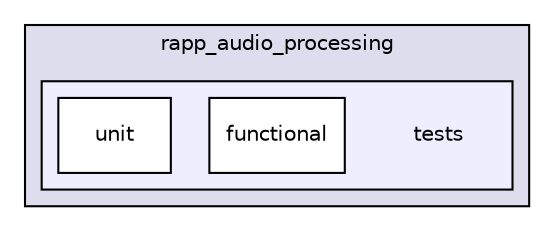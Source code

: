 digraph "/home/travis/rapp_temp/rapp-platform/rapp_audio_processing/tests" {
  compound=true
  node [ fontsize="10", fontname="Helvetica"];
  edge [ labelfontsize="10", labelfontname="Helvetica"];
  subgraph clusterdir_b5bfdf725c62832652e68e2d34d308bb {
    graph [ bgcolor="#ddddee", pencolor="black", label="rapp_audio_processing" fontname="Helvetica", fontsize="10", URL="dir_b5bfdf725c62832652e68e2d34d308bb.html"]
  subgraph clusterdir_a5f2821f18630ed130a736a62dcdb546 {
    graph [ bgcolor="#eeeeff", pencolor="black", label="" URL="dir_a5f2821f18630ed130a736a62dcdb546.html"];
    dir_a5f2821f18630ed130a736a62dcdb546 [shape=plaintext label="tests"];
    dir_b534c6fd1b9fe54b2a02a3ebb4beafe5 [shape=box label="functional" color="black" fillcolor="white" style="filled" URL="dir_b534c6fd1b9fe54b2a02a3ebb4beafe5.html"];
    dir_aebc7a271f444f4a7fe33cc15872e0a3 [shape=box label="unit" color="black" fillcolor="white" style="filled" URL="dir_aebc7a271f444f4a7fe33cc15872e0a3.html"];
  }
  }
}
